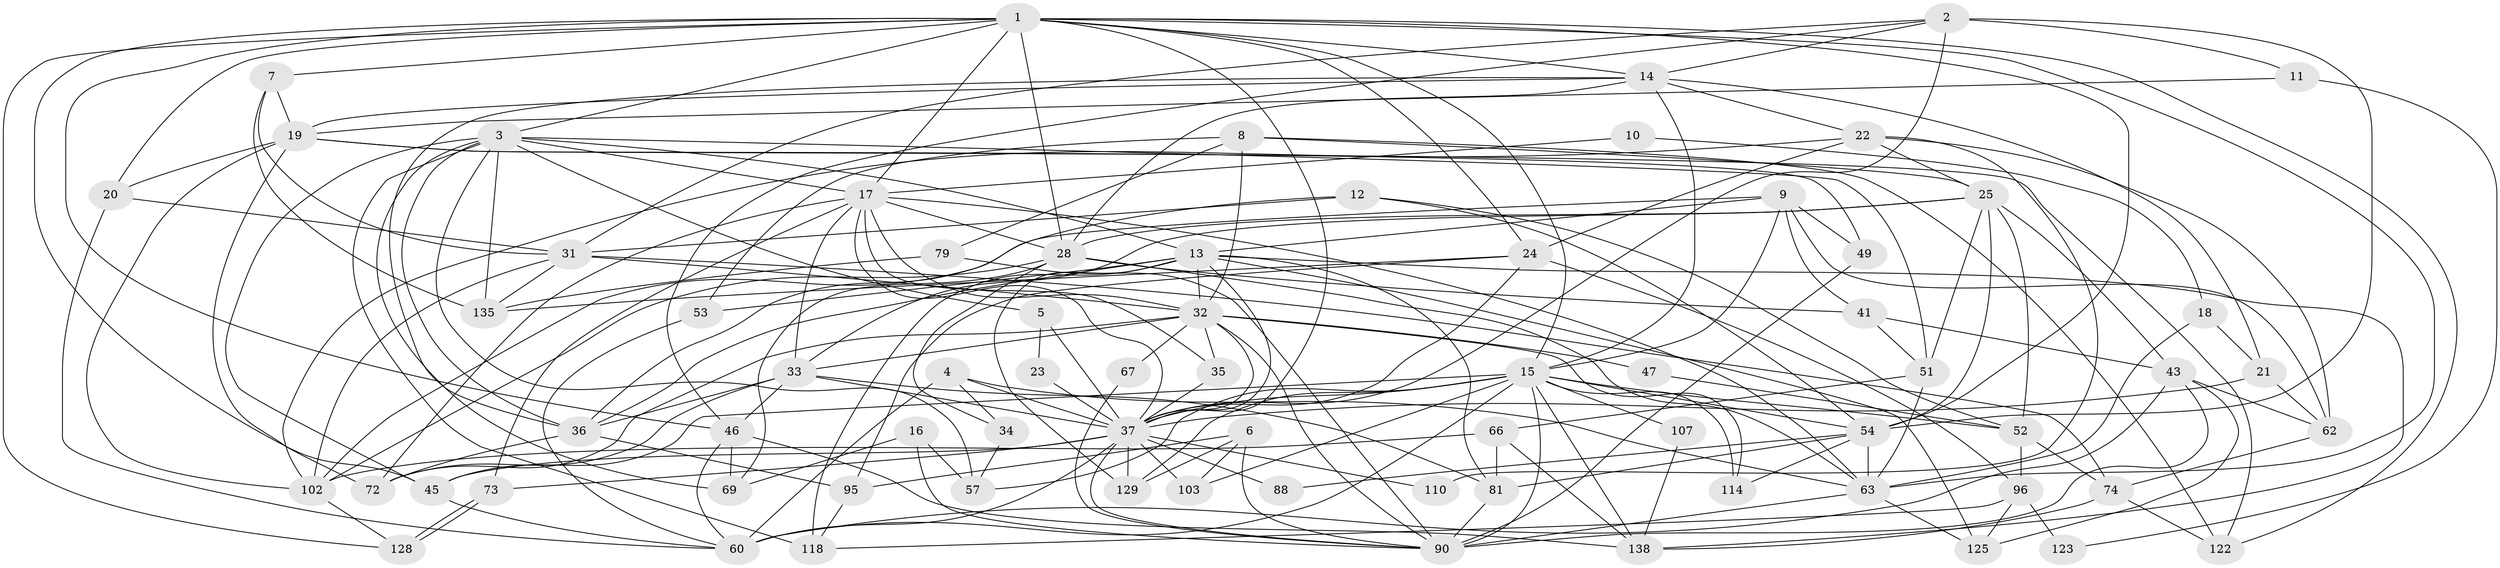 // original degree distribution, {8: 0.006944444444444444, 6: 0.10416666666666667, 3: 0.2361111111111111, 4: 0.3055555555555556, 5: 0.1388888888888889, 2: 0.1527777777777778, 7: 0.05555555555555555}
// Generated by graph-tools (version 1.1) at 2025/14/03/09/25 04:14:50]
// undirected, 72 vertices, 203 edges
graph export_dot {
graph [start="1"]
  node [color=gray90,style=filled];
  1 [super="+126+30+48"];
  2;
  3 [super="+120+38+39"];
  4;
  5;
  6;
  7 [super="+121"];
  8 [super="+133"];
  9 [super="+42+65"];
  10;
  11;
  12 [super="+142"];
  13 [super="+117+26"];
  14 [super="+80"];
  15 [super="+61+27"];
  16;
  17 [super="+68+111+55+144"];
  18;
  19 [super="+71+83"];
  20;
  21 [super="+76"];
  22 [super="+134"];
  23;
  24 [super="+50"];
  25 [super="+75+29"];
  28 [super="+64"];
  31 [super="+112"];
  32 [super="+44"];
  33 [super="+40+92"];
  34;
  35;
  36 [super="+94+59"];
  37 [super="+87+56"];
  41;
  43;
  45 [super="+93"];
  46 [super="+91"];
  47;
  49;
  51 [super="+105"];
  52;
  53;
  54 [super="+137+58+101"];
  57;
  60 [super="+113"];
  62 [super="+84"];
  63 [super="+82+100+124"];
  66;
  67;
  69;
  72;
  73;
  74 [super="+104+130"];
  79;
  81 [super="+116"];
  88;
  90 [super="+98+131"];
  95 [super="+109"];
  96;
  102 [super="+140"];
  103 [super="+115"];
  107;
  110;
  114;
  118 [super="+139"];
  122;
  123;
  125;
  128;
  129;
  135;
  138 [super="+143"];
  1 -- 14;
  1 -- 45;
  1 -- 122;
  1 -- 128;
  1 -- 20;
  1 -- 7;
  1 -- 46;
  1 -- 3 [weight=2];
  1 -- 54;
  1 -- 24;
  1 -- 17;
  1 -- 37;
  1 -- 63;
  1 -- 28;
  1 -- 15;
  2 -- 54;
  2 -- 11;
  2 -- 46;
  2 -- 31;
  2 -- 37;
  2 -- 14;
  3 -- 5;
  3 -- 135;
  3 -- 45;
  3 -- 51;
  3 -- 118;
  3 -- 57;
  3 -- 36 [weight=2];
  3 -- 17;
  3 -- 69;
  3 -- 13;
  4 -- 34;
  4 -- 63;
  4 -- 60;
  4 -- 37;
  5 -- 23;
  5 -- 37;
  6 -- 129;
  6 -- 90;
  6 -- 103;
  6 -- 95;
  7 -- 19;
  7 -- 135;
  7 -- 31;
  8 -- 53;
  8 -- 122;
  8 -- 79;
  8 -- 25;
  8 -- 32;
  9 -- 15;
  9 -- 49;
  9 -- 13;
  9 -- 41;
  9 -- 102;
  9 -- 62;
  10 -- 18;
  10 -- 17;
  11 -- 123;
  11 -- 19;
  12 -- 52;
  12 -- 36;
  12 -- 31;
  12 -- 54;
  13 -- 138;
  13 -- 32;
  13 -- 129;
  13 -- 81;
  13 -- 53;
  13 -- 118;
  13 -- 125;
  13 -- 37;
  13 -- 36;
  14 -- 36;
  14 -- 15;
  14 -- 28;
  14 -- 19;
  14 -- 22;
  14 -- 21;
  15 -- 103;
  15 -- 138;
  15 -- 114 [weight=2];
  15 -- 129;
  15 -- 107;
  15 -- 52;
  15 -- 54;
  15 -- 57;
  15 -- 60;
  15 -- 90;
  15 -- 37;
  15 -- 45 [weight=2];
  16 -- 57;
  16 -- 90;
  16 -- 69;
  17 -- 35;
  17 -- 32;
  17 -- 72;
  17 -- 73;
  17 -- 33;
  17 -- 37;
  17 -- 63;
  17 -- 28;
  18 -- 63;
  18 -- 21;
  19 -- 49 [weight=2];
  19 -- 20;
  19 -- 72;
  19 -- 122;
  19 -- 102;
  20 -- 60;
  20 -- 31;
  21 -- 37 [weight=2];
  21 -- 62;
  22 -- 24;
  22 -- 102;
  22 -- 62;
  22 -- 25;
  22 -- 110;
  23 -- 37;
  24 -- 135 [weight=2];
  24 -- 96;
  24 -- 95;
  24 -- 37;
  25 -- 33;
  25 -- 51;
  25 -- 43;
  25 -- 28;
  25 -- 52;
  25 -- 54;
  28 -- 69;
  28 -- 34;
  28 -- 102;
  28 -- 41;
  28 -- 63;
  31 -- 135;
  31 -- 74;
  31 -- 102;
  31 -- 32;
  32 -- 33;
  32 -- 35;
  32 -- 67;
  32 -- 37;
  32 -- 72;
  32 -- 47;
  32 -- 114;
  32 -- 90;
  33 -- 72;
  33 -- 81;
  33 -- 36;
  33 -- 46;
  33 -- 37;
  34 -- 57;
  35 -- 37;
  36 -- 72;
  36 -- 95;
  37 -- 103 [weight=2];
  37 -- 129;
  37 -- 73;
  37 -- 110 [weight=2];
  37 -- 90;
  37 -- 88;
  37 -- 60;
  37 -- 45;
  41 -- 43;
  41 -- 51;
  43 -- 62;
  43 -- 90;
  43 -- 125;
  43 -- 60;
  45 -- 60;
  46 -- 69;
  46 -- 138;
  46 -- 60;
  47 -- 52;
  49 -- 90 [weight=2];
  51 -- 66;
  51 -- 63;
  52 -- 96;
  52 -- 74;
  53 -- 60;
  54 -- 114;
  54 -- 63;
  54 -- 88;
  54 -- 81;
  62 -- 74;
  63 -- 90;
  63 -- 125;
  66 -- 102;
  66 -- 138;
  66 -- 81;
  67 -- 90;
  73 -- 128;
  73 -- 128;
  74 -- 122;
  74 -- 138;
  79 -- 135;
  79 -- 90;
  81 -- 90;
  95 -- 118;
  96 -- 123;
  96 -- 125;
  96 -- 118;
  102 -- 128;
  107 -- 138;
}
